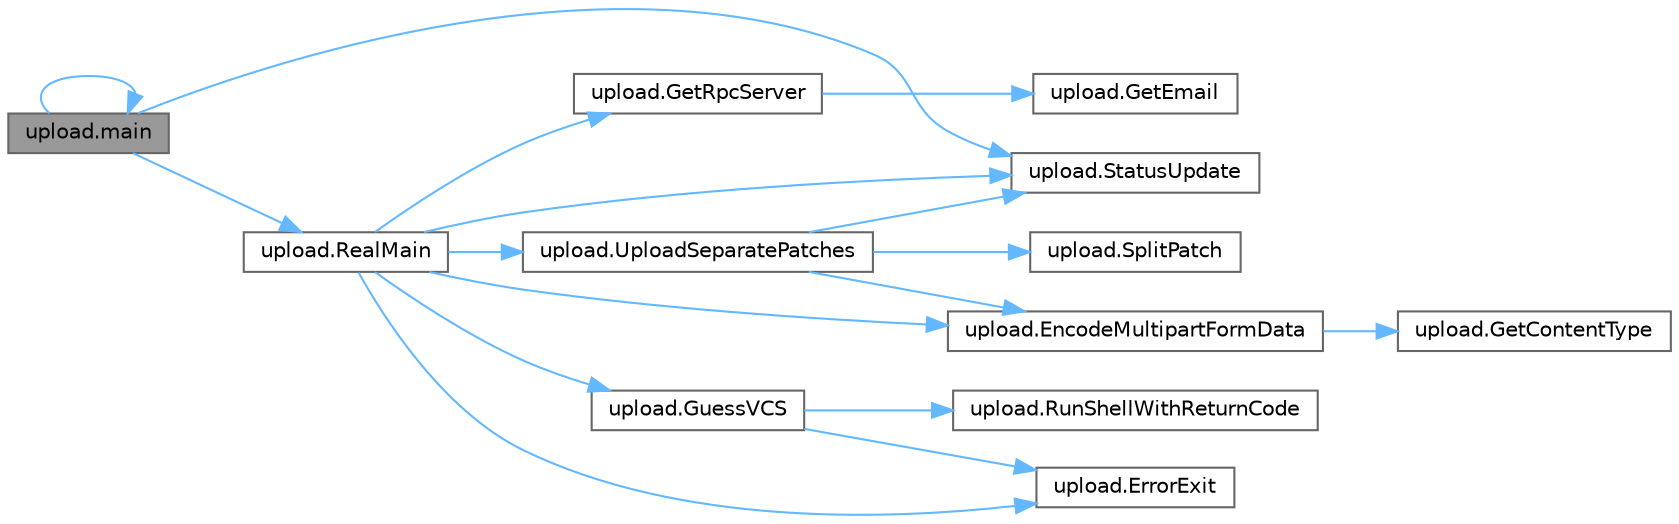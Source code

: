 digraph "upload.main"
{
 // LATEX_PDF_SIZE
  bgcolor="transparent";
  edge [fontname=Helvetica,fontsize=10,labelfontname=Helvetica,labelfontsize=10];
  node [fontname=Helvetica,fontsize=10,shape=box,height=0.2,width=0.4];
  rankdir="LR";
  Node1 [id="Node000001",label="upload.main",height=0.2,width=0.4,color="gray40", fillcolor="grey60", style="filled", fontcolor="black",tooltip=" "];
  Node1 -> Node1 [id="edge1_Node000001_Node000001",color="steelblue1",style="solid",tooltip=" "];
  Node1 -> Node2 [id="edge2_Node000001_Node000002",color="steelblue1",style="solid",tooltip=" "];
  Node2 [id="Node000002",label="upload.RealMain",height=0.2,width=0.4,color="grey40", fillcolor="white", style="filled",URL="$namespaceupload.html#ad57cf4d14059e0f18689efa2ea7c368b",tooltip=" "];
  Node2 -> Node3 [id="edge3_Node000002_Node000003",color="steelblue1",style="solid",tooltip=" "];
  Node3 [id="Node000003",label="upload.EncodeMultipartFormData",height=0.2,width=0.4,color="grey40", fillcolor="white", style="filled",URL="$namespaceupload.html#ac1ee2f4e90998b7fbf29d894b6783ef8",tooltip=" "];
  Node3 -> Node4 [id="edge4_Node000003_Node000004",color="steelblue1",style="solid",tooltip=" "];
  Node4 [id="Node000004",label="upload.GetContentType",height=0.2,width=0.4,color="grey40", fillcolor="white", style="filled",URL="$namespaceupload.html#acee77e89f7241bb7bad529b423123d0c",tooltip=" "];
  Node2 -> Node5 [id="edge5_Node000002_Node000005",color="steelblue1",style="solid",tooltip=" "];
  Node5 [id="Node000005",label="upload.ErrorExit",height=0.2,width=0.4,color="grey40", fillcolor="white", style="filled",URL="$namespaceupload.html#aded00b2430ea094be3da97c21c1ec61f",tooltip=" "];
  Node2 -> Node6 [id="edge6_Node000002_Node000006",color="steelblue1",style="solid",tooltip=" "];
  Node6 [id="Node000006",label="upload.GetRpcServer",height=0.2,width=0.4,color="grey40", fillcolor="white", style="filled",URL="$namespaceupload.html#a6846c039a4f0d019180b754a2f039e2f",tooltip=" "];
  Node6 -> Node7 [id="edge7_Node000006_Node000007",color="steelblue1",style="solid",tooltip=" "];
  Node7 [id="Node000007",label="upload.GetEmail",height=0.2,width=0.4,color="grey40", fillcolor="white", style="filled",URL="$namespaceupload.html#a9515ed0472d3989eb2b4ffb598bf4d38",tooltip=" "];
  Node2 -> Node8 [id="edge8_Node000002_Node000008",color="steelblue1",style="solid",tooltip=" "];
  Node8 [id="Node000008",label="upload.GuessVCS",height=0.2,width=0.4,color="grey40", fillcolor="white", style="filled",URL="$namespaceupload.html#acd3e17a78f2b4786e3ff1423f6d3c123",tooltip=" "];
  Node8 -> Node5 [id="edge9_Node000008_Node000005",color="steelblue1",style="solid",tooltip=" "];
  Node8 -> Node9 [id="edge10_Node000008_Node000009",color="steelblue1",style="solid",tooltip=" "];
  Node9 [id="Node000009",label="upload.RunShellWithReturnCode",height=0.2,width=0.4,color="grey40", fillcolor="white", style="filled",URL="$namespaceupload.html#aaf7f85c895770c6aba543e1bf57533ae",tooltip=" "];
  Node2 -> Node10 [id="edge11_Node000002_Node000010",color="steelblue1",style="solid",tooltip=" "];
  Node10 [id="Node000010",label="upload.StatusUpdate",height=0.2,width=0.4,color="grey40", fillcolor="white", style="filled",URL="$namespaceupload.html#ace7b6cbe630726762d0d876fc7e756a2",tooltip=" "];
  Node2 -> Node11 [id="edge12_Node000002_Node000011",color="steelblue1",style="solid",tooltip=" "];
  Node11 [id="Node000011",label="upload.UploadSeparatePatches",height=0.2,width=0.4,color="grey40", fillcolor="white", style="filled",URL="$namespaceupload.html#a911c98a64378a566a42ed6758245ef22",tooltip=" "];
  Node11 -> Node3 [id="edge13_Node000011_Node000003",color="steelblue1",style="solid",tooltip=" "];
  Node11 -> Node12 [id="edge14_Node000011_Node000012",color="steelblue1",style="solid",tooltip=" "];
  Node12 [id="Node000012",label="upload.SplitPatch",height=0.2,width=0.4,color="grey40", fillcolor="white", style="filled",URL="$namespaceupload.html#ad086545a31d32684cc46db8d911c5dd9",tooltip=" "];
  Node11 -> Node10 [id="edge15_Node000011_Node000010",color="steelblue1",style="solid",tooltip=" "];
  Node1 -> Node10 [id="edge16_Node000001_Node000010",color="steelblue1",style="solid",tooltip=" "];
}
